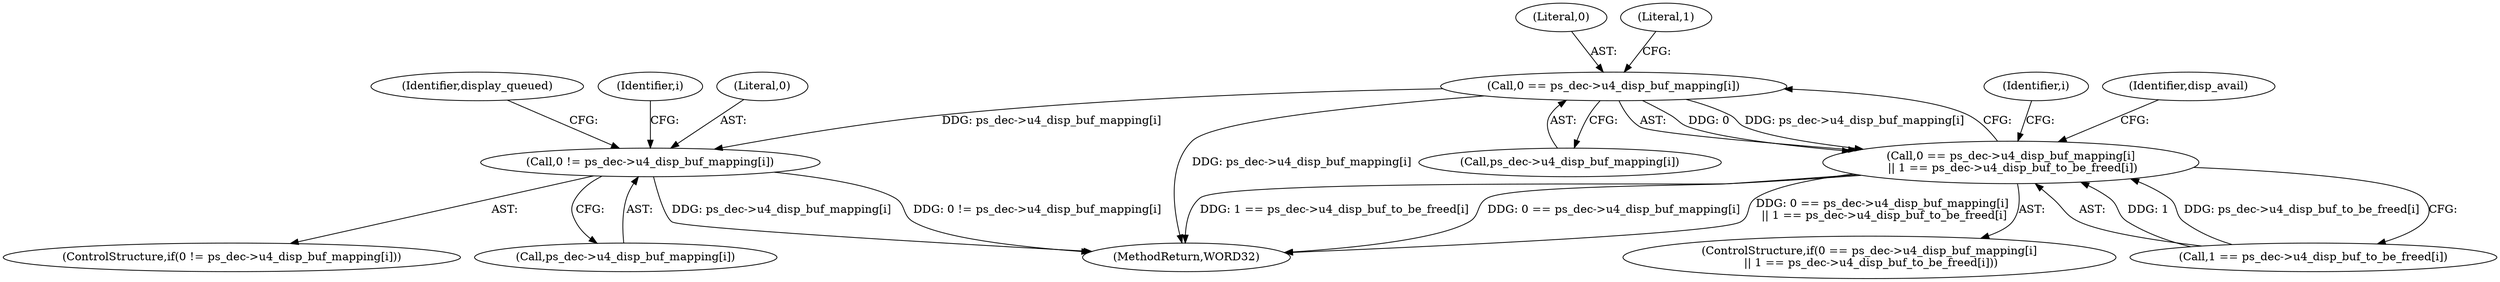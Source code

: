digraph "0_Android_33ef7de9ddc8ea7eb9cbc440d1cf89957a0c267b@pointer" {
"1000568" [label="(Call,0 == ps_dec->u4_disp_buf_mapping[i])"];
"1000567" [label="(Call,0 == ps_dec->u4_disp_buf_mapping[i]\n || 1 == ps_dec->u4_disp_buf_to_be_freed[i])"];
"1000643" [label="(Call,0 != ps_dec->u4_disp_buf_mapping[i])"];
"1000575" [label="(Call,1 == ps_dec->u4_disp_buf_to_be_freed[i])"];
"1002186" [label="(MethodReturn,WORD32)"];
"1000569" [label="(Literal,0)"];
"1000640" [label="(Identifier,i)"];
"1000644" [label="(Literal,0)"];
"1000570" [label="(Call,ps_dec->u4_disp_buf_mapping[i])"];
"1000642" [label="(ControlStructure,if(0 != ps_dec->u4_disp_buf_mapping[i]))"];
"1000645" [label="(Call,ps_dec->u4_disp_buf_mapping[i])"];
"1000584" [label="(Identifier,disp_avail)"];
"1000568" [label="(Call,0 == ps_dec->u4_disp_buf_mapping[i])"];
"1000576" [label="(Literal,1)"];
"1000652" [label="(Identifier,display_queued)"];
"1000566" [label="(ControlStructure,if(0 == ps_dec->u4_disp_buf_mapping[i]\n || 1 == ps_dec->u4_disp_buf_to_be_freed[i]))"];
"1000564" [label="(Identifier,i)"];
"1000643" [label="(Call,0 != ps_dec->u4_disp_buf_mapping[i])"];
"1000567" [label="(Call,0 == ps_dec->u4_disp_buf_mapping[i]\n || 1 == ps_dec->u4_disp_buf_to_be_freed[i])"];
"1000568" -> "1000567"  [label="AST: "];
"1000568" -> "1000570"  [label="CFG: "];
"1000569" -> "1000568"  [label="AST: "];
"1000570" -> "1000568"  [label="AST: "];
"1000576" -> "1000568"  [label="CFG: "];
"1000567" -> "1000568"  [label="CFG: "];
"1000568" -> "1002186"  [label="DDG: ps_dec->u4_disp_buf_mapping[i]"];
"1000568" -> "1000567"  [label="DDG: 0"];
"1000568" -> "1000567"  [label="DDG: ps_dec->u4_disp_buf_mapping[i]"];
"1000568" -> "1000643"  [label="DDG: ps_dec->u4_disp_buf_mapping[i]"];
"1000567" -> "1000566"  [label="AST: "];
"1000567" -> "1000575"  [label="CFG: "];
"1000575" -> "1000567"  [label="AST: "];
"1000584" -> "1000567"  [label="CFG: "];
"1000564" -> "1000567"  [label="CFG: "];
"1000567" -> "1002186"  [label="DDG: 1 == ps_dec->u4_disp_buf_to_be_freed[i]"];
"1000567" -> "1002186"  [label="DDG: 0 == ps_dec->u4_disp_buf_mapping[i]"];
"1000567" -> "1002186"  [label="DDG: 0 == ps_dec->u4_disp_buf_mapping[i]\n || 1 == ps_dec->u4_disp_buf_to_be_freed[i]"];
"1000575" -> "1000567"  [label="DDG: 1"];
"1000575" -> "1000567"  [label="DDG: ps_dec->u4_disp_buf_to_be_freed[i]"];
"1000643" -> "1000642"  [label="AST: "];
"1000643" -> "1000645"  [label="CFG: "];
"1000644" -> "1000643"  [label="AST: "];
"1000645" -> "1000643"  [label="AST: "];
"1000652" -> "1000643"  [label="CFG: "];
"1000640" -> "1000643"  [label="CFG: "];
"1000643" -> "1002186"  [label="DDG: 0 != ps_dec->u4_disp_buf_mapping[i]"];
"1000643" -> "1002186"  [label="DDG: ps_dec->u4_disp_buf_mapping[i]"];
}
